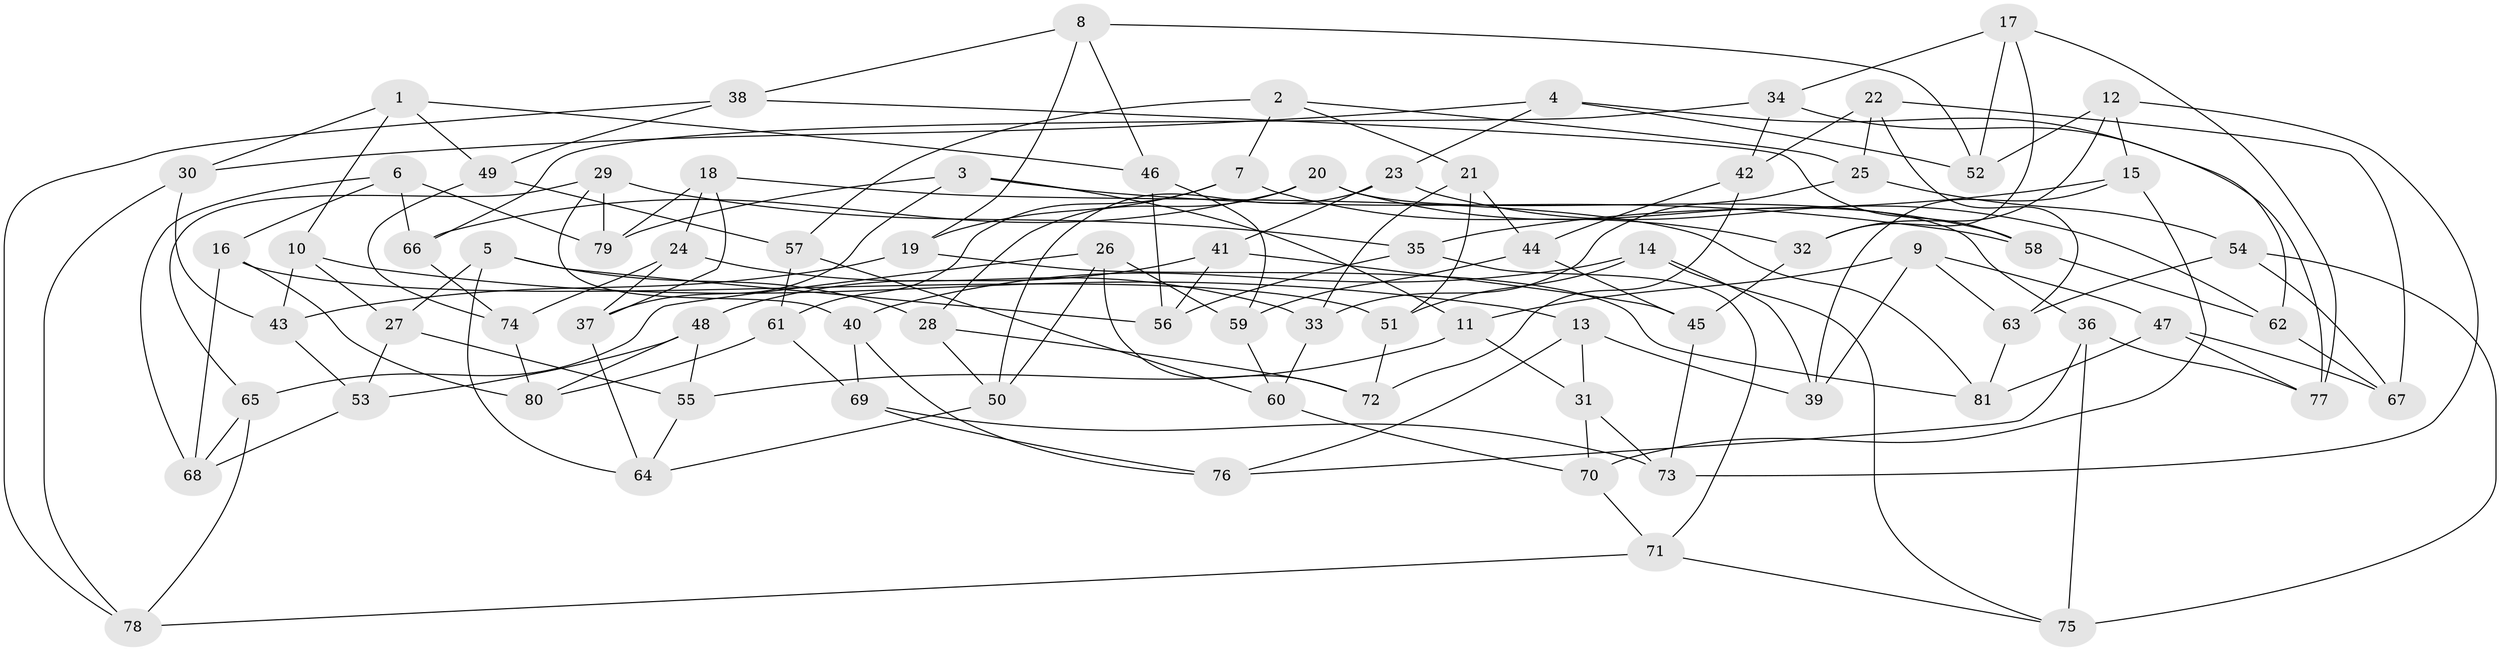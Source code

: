 // Generated by graph-tools (version 1.1) at 2025/16/03/09/25 04:16:12]
// undirected, 81 vertices, 162 edges
graph export_dot {
graph [start="1"]
  node [color=gray90,style=filled];
  1;
  2;
  3;
  4;
  5;
  6;
  7;
  8;
  9;
  10;
  11;
  12;
  13;
  14;
  15;
  16;
  17;
  18;
  19;
  20;
  21;
  22;
  23;
  24;
  25;
  26;
  27;
  28;
  29;
  30;
  31;
  32;
  33;
  34;
  35;
  36;
  37;
  38;
  39;
  40;
  41;
  42;
  43;
  44;
  45;
  46;
  47;
  48;
  49;
  50;
  51;
  52;
  53;
  54;
  55;
  56;
  57;
  58;
  59;
  60;
  61;
  62;
  63;
  64;
  65;
  66;
  67;
  68;
  69;
  70;
  71;
  72;
  73;
  74;
  75;
  76;
  77;
  78;
  79;
  80;
  81;
  1 -- 46;
  1 -- 30;
  1 -- 49;
  1 -- 10;
  2 -- 21;
  2 -- 25;
  2 -- 57;
  2 -- 7;
  3 -- 37;
  3 -- 79;
  3 -- 58;
  3 -- 11;
  4 -- 30;
  4 -- 52;
  4 -- 23;
  4 -- 77;
  5 -- 64;
  5 -- 27;
  5 -- 28;
  5 -- 56;
  6 -- 66;
  6 -- 68;
  6 -- 16;
  6 -- 79;
  7 -- 32;
  7 -- 61;
  7 -- 19;
  8 -- 19;
  8 -- 52;
  8 -- 38;
  8 -- 46;
  9 -- 11;
  9 -- 39;
  9 -- 63;
  9 -- 47;
  10 -- 43;
  10 -- 13;
  10 -- 27;
  11 -- 31;
  11 -- 55;
  12 -- 52;
  12 -- 32;
  12 -- 73;
  12 -- 15;
  13 -- 76;
  13 -- 39;
  13 -- 31;
  14 -- 40;
  14 -- 39;
  14 -- 51;
  14 -- 75;
  15 -- 35;
  15 -- 39;
  15 -- 70;
  16 -- 68;
  16 -- 80;
  16 -- 51;
  17 -- 32;
  17 -- 52;
  17 -- 34;
  17 -- 77;
  18 -- 79;
  18 -- 24;
  18 -- 81;
  18 -- 37;
  19 -- 43;
  19 -- 81;
  20 -- 36;
  20 -- 28;
  20 -- 58;
  20 -- 66;
  21 -- 44;
  21 -- 51;
  21 -- 33;
  22 -- 67;
  22 -- 63;
  22 -- 42;
  22 -- 25;
  23 -- 62;
  23 -- 41;
  23 -- 50;
  24 -- 33;
  24 -- 37;
  24 -- 74;
  25 -- 54;
  25 -- 33;
  26 -- 59;
  26 -- 72;
  26 -- 50;
  26 -- 65;
  27 -- 53;
  27 -- 55;
  28 -- 72;
  28 -- 50;
  29 -- 65;
  29 -- 40;
  29 -- 35;
  29 -- 79;
  30 -- 78;
  30 -- 43;
  31 -- 73;
  31 -- 70;
  32 -- 45;
  33 -- 60;
  34 -- 62;
  34 -- 66;
  34 -- 42;
  35 -- 56;
  35 -- 71;
  36 -- 75;
  36 -- 77;
  36 -- 76;
  37 -- 64;
  38 -- 58;
  38 -- 49;
  38 -- 78;
  40 -- 69;
  40 -- 76;
  41 -- 48;
  41 -- 56;
  41 -- 45;
  42 -- 72;
  42 -- 44;
  43 -- 53;
  44 -- 59;
  44 -- 45;
  45 -- 73;
  46 -- 59;
  46 -- 56;
  47 -- 67;
  47 -- 81;
  47 -- 77;
  48 -- 53;
  48 -- 80;
  48 -- 55;
  49 -- 57;
  49 -- 74;
  50 -- 64;
  51 -- 72;
  53 -- 68;
  54 -- 67;
  54 -- 75;
  54 -- 63;
  55 -- 64;
  57 -- 60;
  57 -- 61;
  58 -- 62;
  59 -- 60;
  60 -- 70;
  61 -- 69;
  61 -- 80;
  62 -- 67;
  63 -- 81;
  65 -- 68;
  65 -- 78;
  66 -- 74;
  69 -- 73;
  69 -- 76;
  70 -- 71;
  71 -- 78;
  71 -- 75;
  74 -- 80;
}
